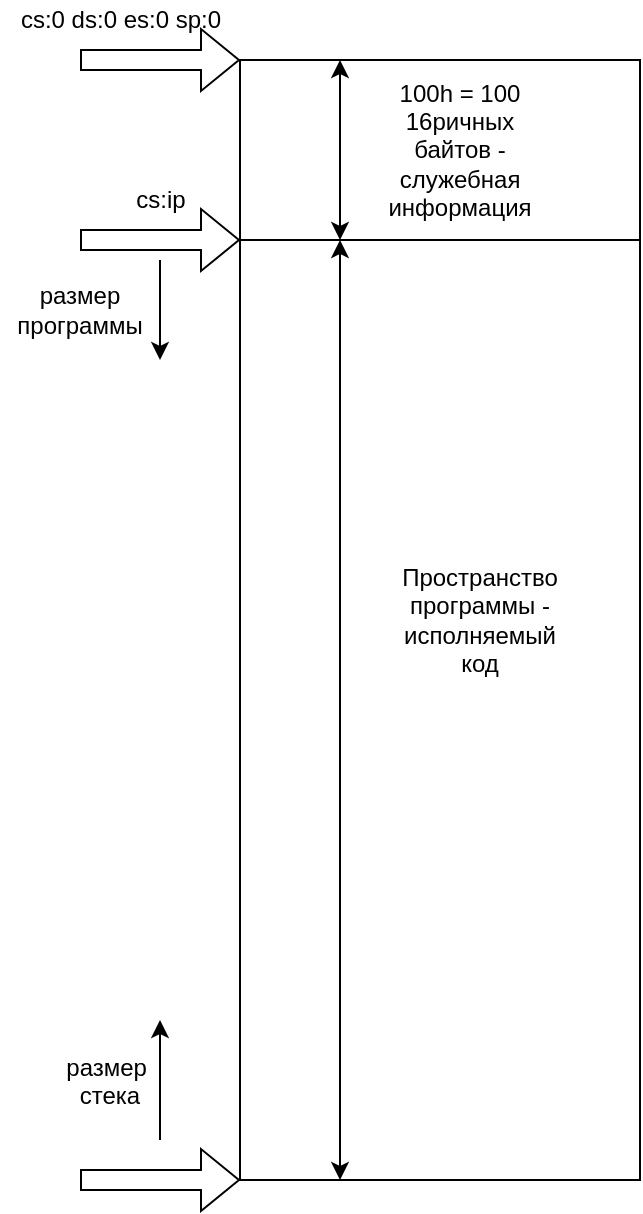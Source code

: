 <mxfile version="15.8.5" type="device"><diagram id="bNjKa88lfCYBe_oT59eE" name="Page-1"><mxGraphModel dx="460" dy="604" grid="1" gridSize="10" guides="1" tooltips="1" connect="1" arrows="1" fold="1" page="1" pageScale="1" pageWidth="827" pageHeight="1169" math="0" shadow="0"><root><mxCell id="0"/><mxCell id="1" parent="0"/><mxCell id="shZf3kk5MyH2wmbfVVPK-1" value="" style="rounded=0;whiteSpace=wrap;html=1;" vertex="1" parent="1"><mxGeometry x="120" y="40" width="200" height="560" as="geometry"/></mxCell><mxCell id="shZf3kk5MyH2wmbfVVPK-4" value="" style="shape=flexArrow;endArrow=classic;html=1;rounded=0;entryX=0;entryY=1;entryDx=0;entryDy=0;" edge="1" parent="1" target="shZf3kk5MyH2wmbfVVPK-1"><mxGeometry width="50" height="50" relative="1" as="geometry"><mxPoint x="40" y="600" as="sourcePoint"/><mxPoint x="80" y="490" as="targetPoint"/></mxGeometry></mxCell><mxCell id="shZf3kk5MyH2wmbfVVPK-5" value="" style="shape=flexArrow;endArrow=classic;html=1;rounded=0;entryX=0;entryY=0;entryDx=0;entryDy=0;" edge="1" parent="1" target="shZf3kk5MyH2wmbfVVPK-1"><mxGeometry width="50" height="50" relative="1" as="geometry"><mxPoint x="40" y="40" as="sourcePoint"/><mxPoint x="80" y="80" as="targetPoint"/></mxGeometry></mxCell><mxCell id="shZf3kk5MyH2wmbfVVPK-7" value="" style="rounded=0;whiteSpace=wrap;html=1;" vertex="1" parent="1"><mxGeometry x="120" y="40" width="200" height="90" as="geometry"/></mxCell><mxCell id="shZf3kk5MyH2wmbfVVPK-9" value="" style="shape=flexArrow;endArrow=classic;html=1;rounded=0;entryX=0;entryY=1;entryDx=0;entryDy=0;" edge="1" parent="1" target="shZf3kk5MyH2wmbfVVPK-7"><mxGeometry width="50" height="50" relative="1" as="geometry"><mxPoint x="40" y="130" as="sourcePoint"/><mxPoint x="120" y="120" as="targetPoint"/></mxGeometry></mxCell><mxCell id="shZf3kk5MyH2wmbfVVPK-11" value="" style="endArrow=classic;html=1;rounded=0;" edge="1" parent="1"><mxGeometry width="50" height="50" relative="1" as="geometry"><mxPoint x="80" y="140" as="sourcePoint"/><mxPoint x="80" y="190" as="targetPoint"/></mxGeometry></mxCell><mxCell id="shZf3kk5MyH2wmbfVVPK-13" value="" style="endArrow=classic;html=1;rounded=0;" edge="1" parent="1"><mxGeometry width="50" height="50" relative="1" as="geometry"><mxPoint x="80" y="580" as="sourcePoint"/><mxPoint x="80" y="520" as="targetPoint"/></mxGeometry></mxCell><mxCell id="shZf3kk5MyH2wmbfVVPK-14" value="cs:0 ds:0 es:0 sp:0" style="text;html=1;align=center;verticalAlign=middle;resizable=0;points=[];autosize=1;strokeColor=none;fillColor=none;" vertex="1" parent="1"><mxGeometry y="10" width="120" height="20" as="geometry"/></mxCell><mxCell id="shZf3kk5MyH2wmbfVVPK-15" value="cs:ip" style="text;html=1;align=center;verticalAlign=middle;resizable=0;points=[];autosize=1;strokeColor=none;fillColor=none;" vertex="1" parent="1"><mxGeometry x="60" y="100" width="40" height="20" as="geometry"/></mxCell><mxCell id="shZf3kk5MyH2wmbfVVPK-17" value="размер&lt;br&gt;программы" style="text;html=1;strokeColor=none;fillColor=none;align=center;verticalAlign=middle;whiteSpace=wrap;rounded=0;" vertex="1" parent="1"><mxGeometry x="10" y="150" width="60" height="30" as="geometry"/></mxCell><mxCell id="shZf3kk5MyH2wmbfVVPK-19" value="&lt;div&gt;&lt;span&gt;&lt;font face=&quot;helvetica&quot;&gt;размер&amp;nbsp;&lt;/font&gt;&lt;/span&gt;&lt;/div&gt;&lt;div&gt;&lt;span&gt;&lt;font face=&quot;helvetica&quot;&gt;стека&lt;/font&gt;&lt;/span&gt;&lt;/div&gt;" style="text;whiteSpace=wrap;html=1;align=center;" vertex="1" parent="1"><mxGeometry x="10" y="530" width="90" height="40" as="geometry"/></mxCell><mxCell id="shZf3kk5MyH2wmbfVVPK-20" value="" style="endArrow=classic;startArrow=classic;html=1;rounded=0;entryX=0.25;entryY=0;entryDx=0;entryDy=0;exitX=0.25;exitY=1;exitDx=0;exitDy=0;" edge="1" parent="1" source="shZf3kk5MyH2wmbfVVPK-7" target="shZf3kk5MyH2wmbfVVPK-7"><mxGeometry width="50" height="50" relative="1" as="geometry"><mxPoint x="190" y="120" as="sourcePoint"/><mxPoint x="240" y="70" as="targetPoint"/></mxGeometry></mxCell><mxCell id="shZf3kk5MyH2wmbfVVPK-21" value="100h = 100 16ричных байтов - служебная информация" style="text;html=1;strokeColor=none;fillColor=none;align=center;verticalAlign=middle;whiteSpace=wrap;rounded=0;" vertex="1" parent="1"><mxGeometry x="190" y="70" width="80" height="30" as="geometry"/></mxCell><mxCell id="shZf3kk5MyH2wmbfVVPK-23" value="" style="endArrow=classic;startArrow=classic;html=1;rounded=0;entryX=0.25;entryY=1;entryDx=0;entryDy=0;exitX=0.25;exitY=1;exitDx=0;exitDy=0;" edge="1" parent="1" source="shZf3kk5MyH2wmbfVVPK-1" target="shZf3kk5MyH2wmbfVVPK-7"><mxGeometry width="50" height="50" relative="1" as="geometry"><mxPoint x="190" y="320" as="sourcePoint"/><mxPoint x="240" y="270" as="targetPoint"/></mxGeometry></mxCell><mxCell id="shZf3kk5MyH2wmbfVVPK-24" value="Пространство программы - исполняемый код" style="text;html=1;strokeColor=none;fillColor=none;align=center;verticalAlign=middle;whiteSpace=wrap;rounded=0;" vertex="1" parent="1"><mxGeometry x="200" y="305" width="80" height="30" as="geometry"/></mxCell></root></mxGraphModel></diagram></mxfile>